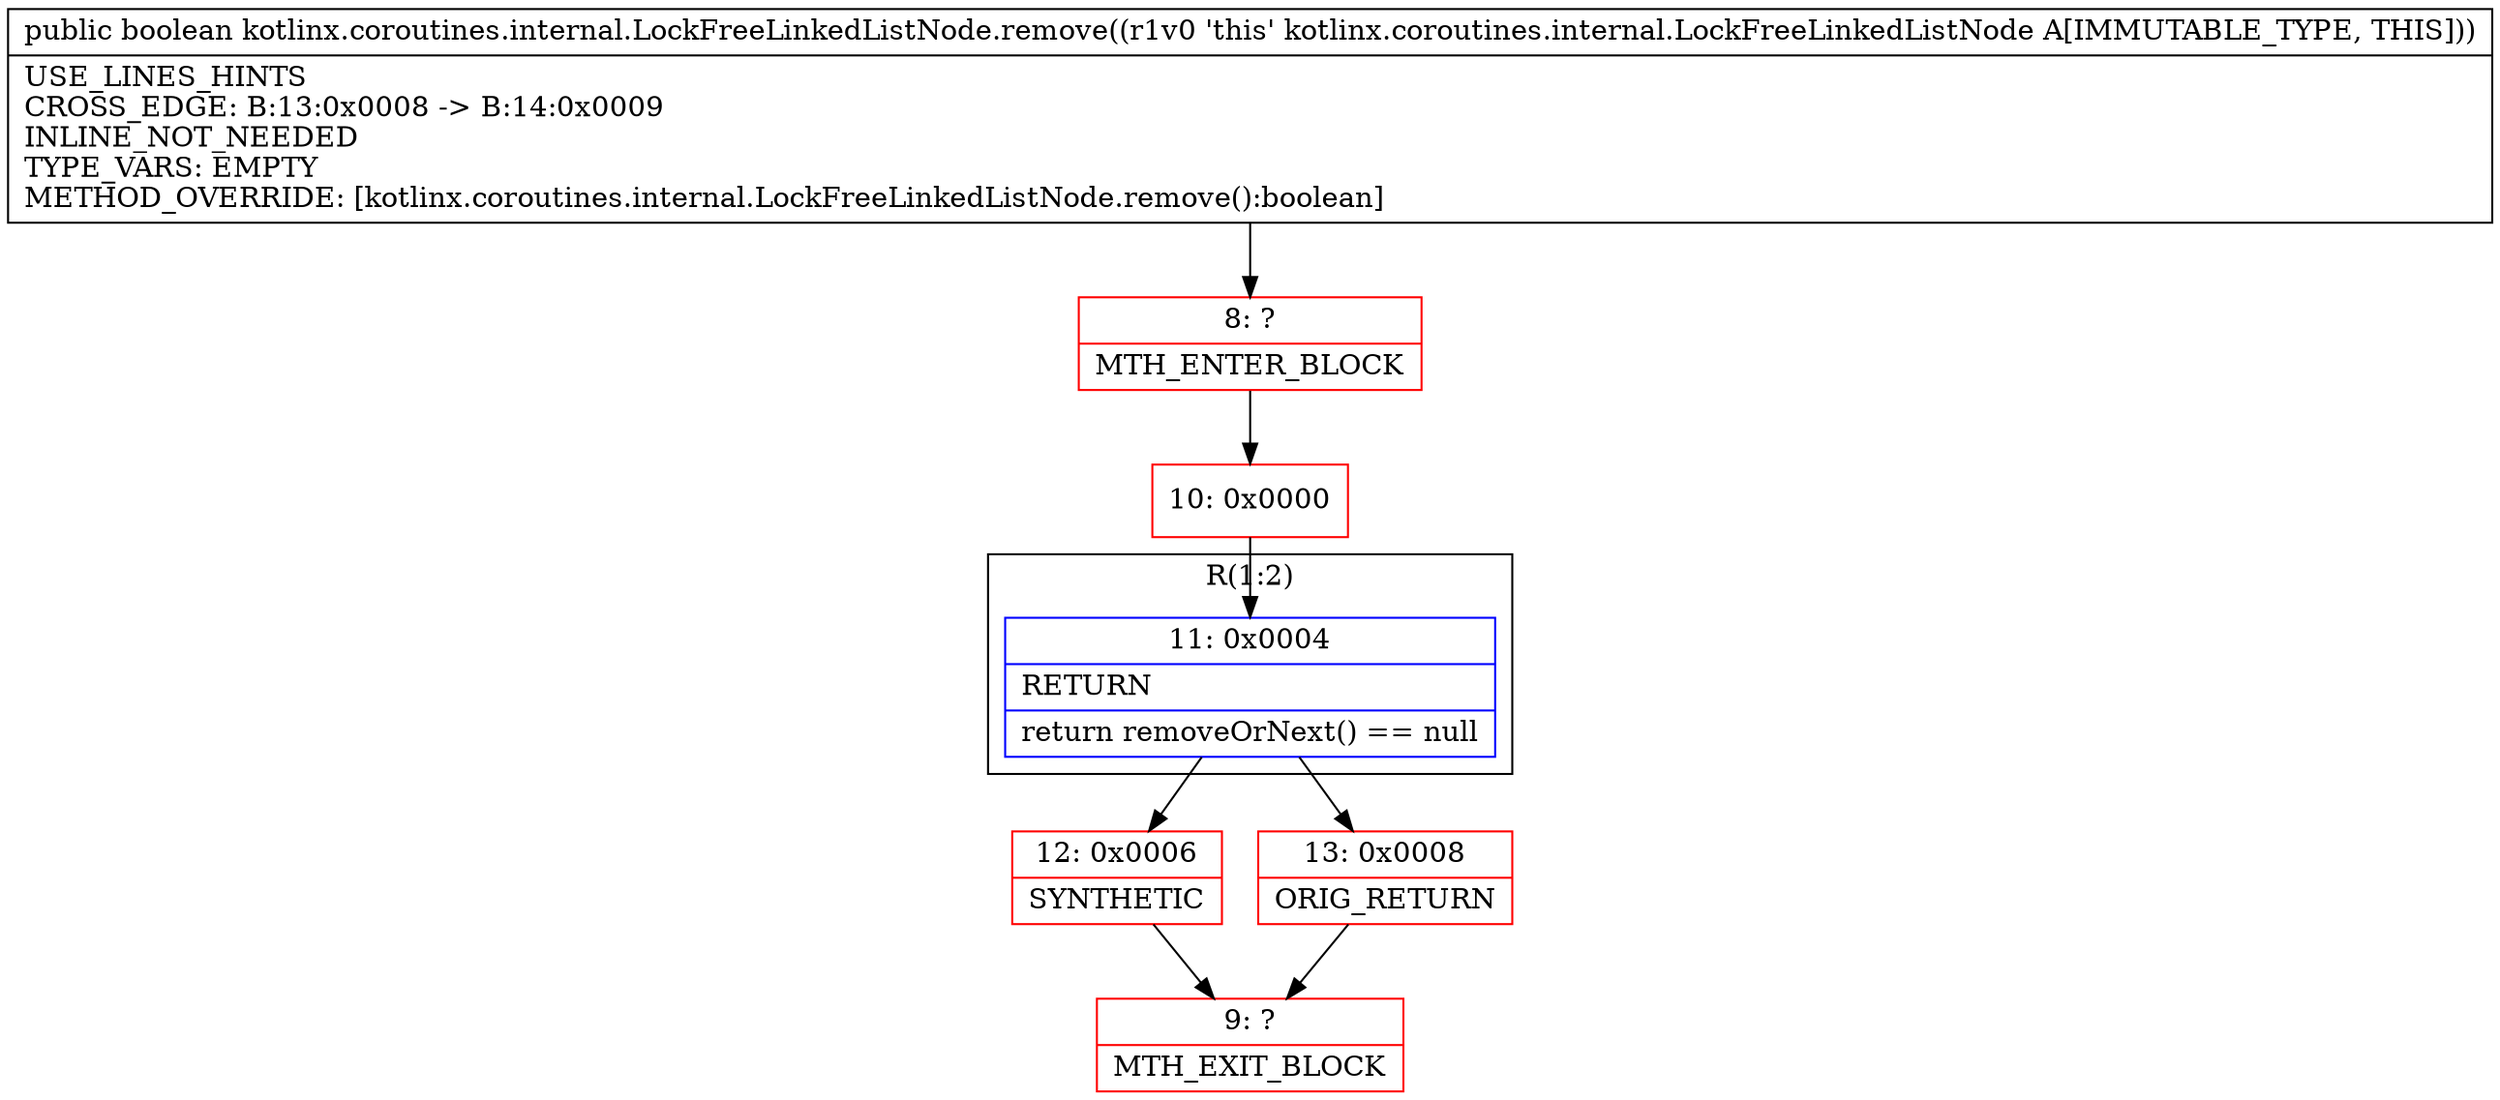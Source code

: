 digraph "CFG forkotlinx.coroutines.internal.LockFreeLinkedListNode.remove()Z" {
subgraph cluster_Region_1500680656 {
label = "R(1:2)";
node [shape=record,color=blue];
Node_11 [shape=record,label="{11\:\ 0x0004|RETURN\l|return removeOrNext() == null\l}"];
}
Node_8 [shape=record,color=red,label="{8\:\ ?|MTH_ENTER_BLOCK\l}"];
Node_10 [shape=record,color=red,label="{10\:\ 0x0000}"];
Node_12 [shape=record,color=red,label="{12\:\ 0x0006|SYNTHETIC\l}"];
Node_9 [shape=record,color=red,label="{9\:\ ?|MTH_EXIT_BLOCK\l}"];
Node_13 [shape=record,color=red,label="{13\:\ 0x0008|ORIG_RETURN\l}"];
MethodNode[shape=record,label="{public boolean kotlinx.coroutines.internal.LockFreeLinkedListNode.remove((r1v0 'this' kotlinx.coroutines.internal.LockFreeLinkedListNode A[IMMUTABLE_TYPE, THIS]))  | USE_LINES_HINTS\lCROSS_EDGE: B:13:0x0008 \-\> B:14:0x0009\lINLINE_NOT_NEEDED\lTYPE_VARS: EMPTY\lMETHOD_OVERRIDE: [kotlinx.coroutines.internal.LockFreeLinkedListNode.remove():boolean]\l}"];
MethodNode -> Node_8;Node_11 -> Node_12;
Node_11 -> Node_13;
Node_8 -> Node_10;
Node_10 -> Node_11;
Node_12 -> Node_9;
Node_13 -> Node_9;
}

